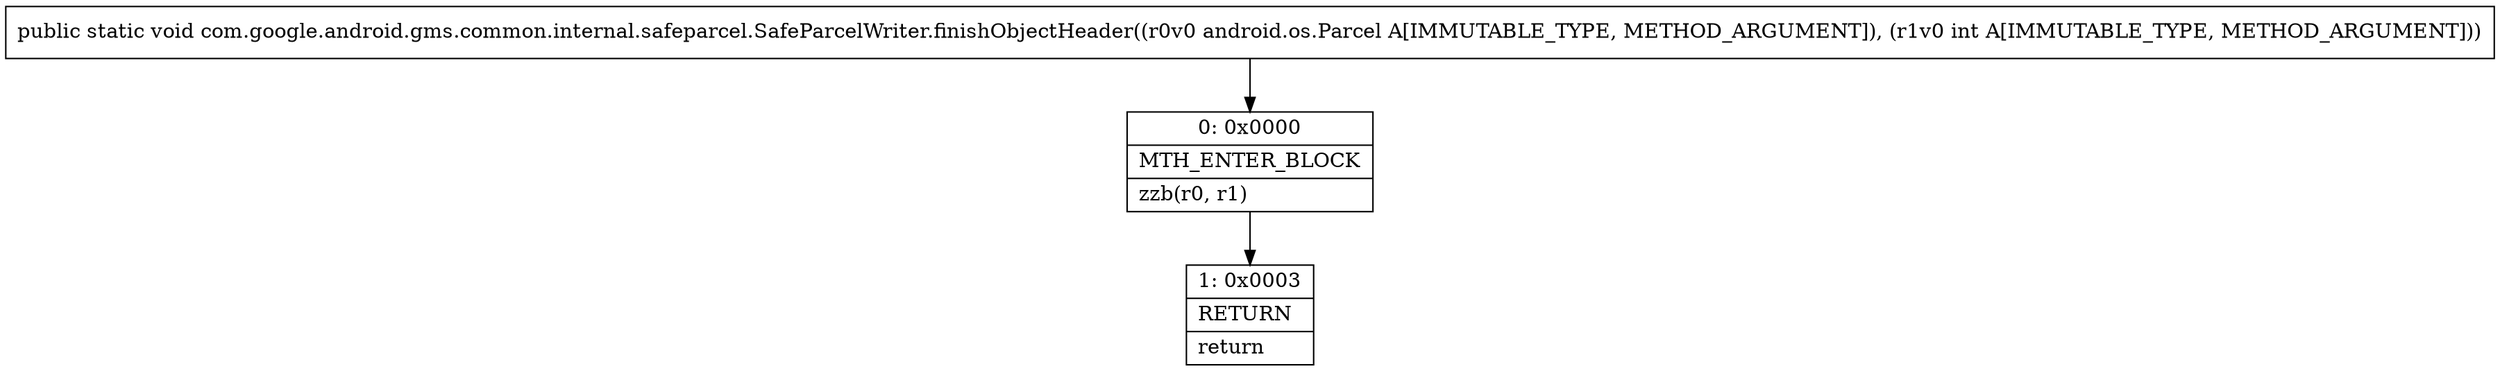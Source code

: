 digraph "CFG forcom.google.android.gms.common.internal.safeparcel.SafeParcelWriter.finishObjectHeader(Landroid\/os\/Parcel;I)V" {
Node_0 [shape=record,label="{0\:\ 0x0000|MTH_ENTER_BLOCK\l|zzb(r0, r1)\l}"];
Node_1 [shape=record,label="{1\:\ 0x0003|RETURN\l|return\l}"];
MethodNode[shape=record,label="{public static void com.google.android.gms.common.internal.safeparcel.SafeParcelWriter.finishObjectHeader((r0v0 android.os.Parcel A[IMMUTABLE_TYPE, METHOD_ARGUMENT]), (r1v0 int A[IMMUTABLE_TYPE, METHOD_ARGUMENT])) }"];
MethodNode -> Node_0;
Node_0 -> Node_1;
}

